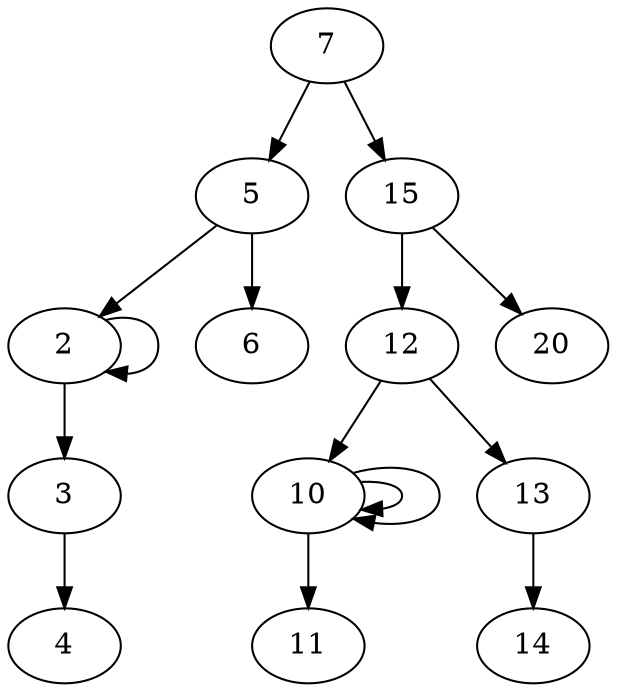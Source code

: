 digraph G {
 2 -> 2
 2 -> 3
 3 -> 4
 5 -> 2
 5 -> 6
 7 -> 5
 7 -> 15
 10 -> 10
 10 -> 10
 10 -> 11
 12 -> 10
 12 -> 13
 13 -> 14
 15 -> 12
 15 -> 20
}
